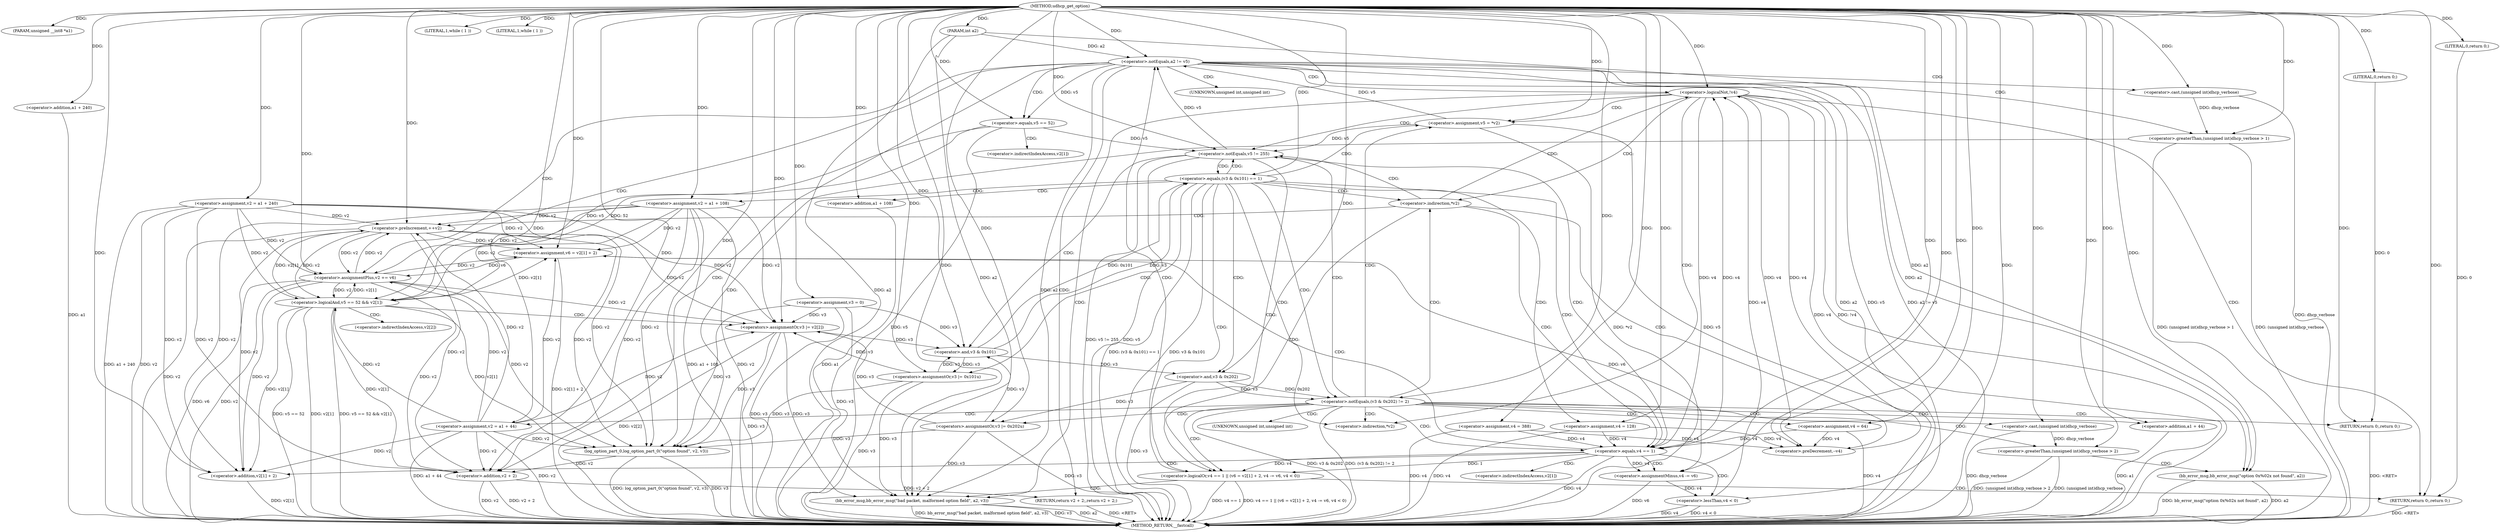 digraph udhcp_get_option {  
"1000106" [label = "(METHOD,udhcp_get_option)" ]
"1000267" [label = "(METHOD_RETURN,__fastcall)" ]
"1000107" [label = "(PARAM,unsigned __int8 *a1)" ]
"1000108" [label = "(PARAM,int a2)" ]
"1000115" [label = "(<operator>.assignment,v2 = a1 + 240)" ]
"1000117" [label = "(<operator>.addition,a1 + 240)" ]
"1000120" [label = "(<operator>.assignment,v3 = 0)" ]
"1000123" [label = "(<operator>.assignment,v4 = 388)" ]
"1000127" [label = "(LITERAL,1,while ( 1 ))" ]
"1000130" [label = "(LITERAL,1,while ( 1 ))" ]
"1000132" [label = "(<operator>.assignment,v5 = *v2)" ]
"1000140" [label = "(<operator>.preDecrement,--v4)" ]
"1000142" [label = "(<operator>.preIncrement,++v2)" ]
"1000146" [label = "(<operator>.logicalNot,!v4)" ]
"1000150" [label = "(<operator>.notEquals,v5 != 255)" ]
"1000155" [label = "(<operator>.equals,(v3 & 0x101) == 1)" ]
"1000156" [label = "(<operator>.and,v3 & 0x101)" ]
"1000161" [label = "(<operators>.assignmentOr,v3 |= 0x101u)" ]
"1000164" [label = "(<operator>.assignment,v2 = a1 + 108)" ]
"1000166" [label = "(<operator>.addition,a1 + 108)" ]
"1000169" [label = "(<operator>.assignment,v4 = 128)" ]
"1000175" [label = "(<operator>.notEquals,(v3 & 0x202) != 2)" ]
"1000176" [label = "(<operator>.and,v3 & 0x202)" ]
"1000182" [label = "(<operator>.greaterThan,(unsigned int)dhcp_verbose > 2)" ]
"1000183" [label = "(<operator>.cast,(unsigned int)dhcp_verbose)" ]
"1000187" [label = "(bb_error_msg,bb_error_msg(\"option 0x%02x not found\", a2))" ]
"1000190" [label = "(RETURN,return 0;,return 0;)" ]
"1000191" [label = "(LITERAL,0,return 0;)" ]
"1000192" [label = "(<operators>.assignmentOr,v3 |= 0x202u)" ]
"1000195" [label = "(<operator>.assignment,v2 = a1 + 44)" ]
"1000197" [label = "(<operator>.addition,a1 + 44)" ]
"1000200" [label = "(<operator>.assignment,v4 = 64)" ]
"1000204" [label = "(<operator>.logicalOr,v4 == 1 || (v6 = v2[1] + 2, v4 -= v6, v4 < 0))" ]
"1000205" [label = "(<operator>.equals,v4 == 1)" ]
"1000209" [label = "(<operator>.assignment,v6 = v2[1] + 2)" ]
"1000211" [label = "(<operator>.addition,v2[1] + 2)" ]
"1000217" [label = "(<operator>.assignmentMinus,v4 -= v6)" ]
"1000220" [label = "(<operator>.lessThan,v4 < 0)" ]
"1000225" [label = "(bb_error_msg,bb_error_msg(\"bad packet, malformed option field\", a2, v3))" ]
"1000229" [label = "(RETURN,return 0;,return 0;)" ]
"1000230" [label = "(LITERAL,0,return 0;)" ]
"1000232" [label = "(<operator>.notEquals,a2 != v5)" ]
"1000237" [label = "(<operator>.logicalAnd,v5 == 52 && v2[1])" ]
"1000238" [label = "(<operator>.equals,v5 == 52)" ]
"1000244" [label = "(<operators>.assignmentOr,v3 |= v2[2])" ]
"1000249" [label = "(<operator>.assignmentPlus,v2 += v6)" ]
"1000254" [label = "(<operator>.greaterThan,(unsigned int)dhcp_verbose > 1)" ]
"1000255" [label = "(<operator>.cast,(unsigned int)dhcp_verbose)" ]
"1000259" [label = "(log_option_part_0,log_option_part_0(\"option found\", v2, v3))" ]
"1000263" [label = "(RETURN,return v2 + 2;,return v2 + 2;)" ]
"1000264" [label = "(<operator>.addition,v2 + 2)" ]
"1000134" [label = "(<operator>.indirection,*v2)" ]
"1000137" [label = "(<operator>.indirection,*v2)" ]
"1000184" [label = "(UNKNOWN,unsigned int,unsigned int)" ]
"1000212" [label = "(<operator>.indirectIndexAccess,v2[1])" ]
"1000241" [label = "(<operator>.indirectIndexAccess,v2[1])" ]
"1000246" [label = "(<operator>.indirectIndexAccess,v2[2])" ]
"1000256" [label = "(UNKNOWN,unsigned int,unsigned int)" ]
  "1000263" -> "1000267"  [ label = "DDG: <RET>"] 
  "1000229" -> "1000267"  [ label = "DDG: <RET>"] 
  "1000197" -> "1000267"  [ label = "DDG: a1"] 
  "1000237" -> "1000267"  [ label = "DDG: v5 == 52"] 
  "1000249" -> "1000267"  [ label = "DDG: v6"] 
  "1000211" -> "1000267"  [ label = "DDG: v2[1]"] 
  "1000166" -> "1000267"  [ label = "DDG: a1"] 
  "1000142" -> "1000267"  [ label = "DDG: v2"] 
  "1000204" -> "1000267"  [ label = "DDG: v4 == 1"] 
  "1000115" -> "1000267"  [ label = "DDG: a1 + 240"] 
  "1000187" -> "1000267"  [ label = "DDG: a2"] 
  "1000238" -> "1000267"  [ label = "DDG: v5"] 
  "1000164" -> "1000267"  [ label = "DDG: a1 + 108"] 
  "1000259" -> "1000267"  [ label = "DDG: log_option_part_0(\"option found\", v2, v3)"] 
  "1000123" -> "1000267"  [ label = "DDG: v4"] 
  "1000232" -> "1000267"  [ label = "DDG: a2"] 
  "1000117" -> "1000267"  [ label = "DDG: a1"] 
  "1000264" -> "1000267"  [ label = "DDG: v2"] 
  "1000244" -> "1000267"  [ label = "DDG: v2[2]"] 
  "1000209" -> "1000267"  [ label = "DDG: v2[1] + 2"] 
  "1000220" -> "1000267"  [ label = "DDG: v4"] 
  "1000232" -> "1000267"  [ label = "DDG: v5"] 
  "1000120" -> "1000267"  [ label = "DDG: v3"] 
  "1000132" -> "1000267"  [ label = "DDG: *v2"] 
  "1000220" -> "1000267"  [ label = "DDG: v4 < 0"] 
  "1000225" -> "1000267"  [ label = "DDG: a2"] 
  "1000237" -> "1000267"  [ label = "DDG: v2[1]"] 
  "1000249" -> "1000267"  [ label = "DDG: v2"] 
  "1000182" -> "1000267"  [ label = "DDG: (unsigned int)dhcp_verbose"] 
  "1000132" -> "1000267"  [ label = "DDG: v5"] 
  "1000150" -> "1000267"  [ label = "DDG: v5 != 255"] 
  "1000182" -> "1000267"  [ label = "DDG: (unsigned int)dhcp_verbose > 2"] 
  "1000146" -> "1000267"  [ label = "DDG: v4"] 
  "1000204" -> "1000267"  [ label = "DDG: v4 == 1 || (v6 = v2[1] + 2, v4 -= v6, v4 < 0)"] 
  "1000155" -> "1000267"  [ label = "DDG: (v3 & 0x101) == 1"] 
  "1000115" -> "1000267"  [ label = "DDG: v2"] 
  "1000237" -> "1000267"  [ label = "DDG: v5 == 52 && v2[1]"] 
  "1000232" -> "1000267"  [ label = "DDG: a2 != v5"] 
  "1000254" -> "1000267"  [ label = "DDG: (unsigned int)dhcp_verbose"] 
  "1000183" -> "1000267"  [ label = "DDG: dhcp_verbose"] 
  "1000192" -> "1000267"  [ label = "DDG: v3"] 
  "1000225" -> "1000267"  [ label = "DDG: bb_error_msg(\"bad packet, malformed option field\", a2, v3)"] 
  "1000169" -> "1000267"  [ label = "DDG: v4"] 
  "1000255" -> "1000267"  [ label = "DDG: dhcp_verbose"] 
  "1000155" -> "1000267"  [ label = "DDG: v3 & 0x101"] 
  "1000200" -> "1000267"  [ label = "DDG: v4"] 
  "1000205" -> "1000267"  [ label = "DDG: v4"] 
  "1000187" -> "1000267"  [ label = "DDG: bb_error_msg(\"option 0x%02x not found\", a2)"] 
  "1000225" -> "1000267"  [ label = "DDG: v3"] 
  "1000176" -> "1000267"  [ label = "DDG: v3"] 
  "1000175" -> "1000267"  [ label = "DDG: v3 & 0x202"] 
  "1000195" -> "1000267"  [ label = "DDG: v2"] 
  "1000264" -> "1000267"  [ label = "DDG: v2 + 2"] 
  "1000254" -> "1000267"  [ label = "DDG: (unsigned int)dhcp_verbose > 1"] 
  "1000195" -> "1000267"  [ label = "DDG: a1 + 44"] 
  "1000175" -> "1000267"  [ label = "DDG: (v3 & 0x202) != 2"] 
  "1000259" -> "1000267"  [ label = "DDG: v3"] 
  "1000146" -> "1000267"  [ label = "DDG: !v4"] 
  "1000244" -> "1000267"  [ label = "DDG: v3"] 
  "1000108" -> "1000267"  [ label = "DDG: a2"] 
  "1000164" -> "1000267"  [ label = "DDG: v2"] 
  "1000217" -> "1000267"  [ label = "DDG: v6"] 
  "1000161" -> "1000267"  [ label = "DDG: v3"] 
  "1000150" -> "1000267"  [ label = "DDG: v5"] 
  "1000190" -> "1000267"  [ label = "DDG: <RET>"] 
  "1000106" -> "1000107"  [ label = "DDG: "] 
  "1000106" -> "1000108"  [ label = "DDG: "] 
  "1000106" -> "1000115"  [ label = "DDG: "] 
  "1000106" -> "1000117"  [ label = "DDG: "] 
  "1000106" -> "1000120"  [ label = "DDG: "] 
  "1000106" -> "1000123"  [ label = "DDG: "] 
  "1000106" -> "1000127"  [ label = "DDG: "] 
  "1000106" -> "1000130"  [ label = "DDG: "] 
  "1000106" -> "1000132"  [ label = "DDG: "] 
  "1000123" -> "1000140"  [ label = "DDG: v4"] 
  "1000146" -> "1000140"  [ label = "DDG: v4"] 
  "1000169" -> "1000140"  [ label = "DDG: v4"] 
  "1000200" -> "1000140"  [ label = "DDG: v4"] 
  "1000106" -> "1000140"  [ label = "DDG: "] 
  "1000115" -> "1000142"  [ label = "DDG: v2"] 
  "1000195" -> "1000142"  [ label = "DDG: v2"] 
  "1000164" -> "1000142"  [ label = "DDG: v2"] 
  "1000237" -> "1000142"  [ label = "DDG: v2[1]"] 
  "1000249" -> "1000142"  [ label = "DDG: v2"] 
  "1000106" -> "1000142"  [ label = "DDG: "] 
  "1000220" -> "1000146"  [ label = "DDG: v4"] 
  "1000140" -> "1000146"  [ label = "DDG: v4"] 
  "1000205" -> "1000146"  [ label = "DDG: v4"] 
  "1000106" -> "1000146"  [ label = "DDG: "] 
  "1000238" -> "1000150"  [ label = "DDG: v5"] 
  "1000132" -> "1000150"  [ label = "DDG: v5"] 
  "1000106" -> "1000150"  [ label = "DDG: "] 
  "1000156" -> "1000155"  [ label = "DDG: v3"] 
  "1000156" -> "1000155"  [ label = "DDG: 0x101"] 
  "1000120" -> "1000156"  [ label = "DDG: v3"] 
  "1000192" -> "1000156"  [ label = "DDG: v3"] 
  "1000244" -> "1000156"  [ label = "DDG: v3"] 
  "1000161" -> "1000156"  [ label = "DDG: v3"] 
  "1000106" -> "1000156"  [ label = "DDG: "] 
  "1000106" -> "1000155"  [ label = "DDG: "] 
  "1000106" -> "1000161"  [ label = "DDG: "] 
  "1000156" -> "1000161"  [ label = "DDG: v3"] 
  "1000106" -> "1000164"  [ label = "DDG: "] 
  "1000106" -> "1000166"  [ label = "DDG: "] 
  "1000106" -> "1000169"  [ label = "DDG: "] 
  "1000176" -> "1000175"  [ label = "DDG: v3"] 
  "1000176" -> "1000175"  [ label = "DDG: 0x202"] 
  "1000156" -> "1000176"  [ label = "DDG: v3"] 
  "1000106" -> "1000176"  [ label = "DDG: "] 
  "1000106" -> "1000175"  [ label = "DDG: "] 
  "1000183" -> "1000182"  [ label = "DDG: dhcp_verbose"] 
  "1000106" -> "1000183"  [ label = "DDG: "] 
  "1000106" -> "1000182"  [ label = "DDG: "] 
  "1000106" -> "1000187"  [ label = "DDG: "] 
  "1000232" -> "1000187"  [ label = "DDG: a2"] 
  "1000108" -> "1000187"  [ label = "DDG: a2"] 
  "1000191" -> "1000190"  [ label = "DDG: 0"] 
  "1000106" -> "1000190"  [ label = "DDG: "] 
  "1000106" -> "1000191"  [ label = "DDG: "] 
  "1000106" -> "1000192"  [ label = "DDG: "] 
  "1000176" -> "1000192"  [ label = "DDG: v3"] 
  "1000106" -> "1000195"  [ label = "DDG: "] 
  "1000106" -> "1000197"  [ label = "DDG: "] 
  "1000106" -> "1000200"  [ label = "DDG: "] 
  "1000205" -> "1000204"  [ label = "DDG: v4"] 
  "1000205" -> "1000204"  [ label = "DDG: 1"] 
  "1000123" -> "1000205"  [ label = "DDG: v4"] 
  "1000146" -> "1000205"  [ label = "DDG: v4"] 
  "1000169" -> "1000205"  [ label = "DDG: v4"] 
  "1000200" -> "1000205"  [ label = "DDG: v4"] 
  "1000106" -> "1000205"  [ label = "DDG: "] 
  "1000142" -> "1000209"  [ label = "DDG: v2"] 
  "1000115" -> "1000209"  [ label = "DDG: v2"] 
  "1000195" -> "1000209"  [ label = "DDG: v2"] 
  "1000164" -> "1000209"  [ label = "DDG: v2"] 
  "1000237" -> "1000209"  [ label = "DDG: v2[1]"] 
  "1000249" -> "1000209"  [ label = "DDG: v2"] 
  "1000106" -> "1000209"  [ label = "DDG: "] 
  "1000142" -> "1000211"  [ label = "DDG: v2"] 
  "1000115" -> "1000211"  [ label = "DDG: v2"] 
  "1000195" -> "1000211"  [ label = "DDG: v2"] 
  "1000164" -> "1000211"  [ label = "DDG: v2"] 
  "1000237" -> "1000211"  [ label = "DDG: v2[1]"] 
  "1000249" -> "1000211"  [ label = "DDG: v2"] 
  "1000106" -> "1000211"  [ label = "DDG: "] 
  "1000209" -> "1000217"  [ label = "DDG: v6"] 
  "1000106" -> "1000217"  [ label = "DDG: "] 
  "1000205" -> "1000217"  [ label = "DDG: v4"] 
  "1000217" -> "1000220"  [ label = "DDG: v4"] 
  "1000106" -> "1000220"  [ label = "DDG: "] 
  "1000106" -> "1000225"  [ label = "DDG: "] 
  "1000232" -> "1000225"  [ label = "DDG: a2"] 
  "1000108" -> "1000225"  [ label = "DDG: a2"] 
  "1000120" -> "1000225"  [ label = "DDG: v3"] 
  "1000192" -> "1000225"  [ label = "DDG: v3"] 
  "1000244" -> "1000225"  [ label = "DDG: v3"] 
  "1000161" -> "1000225"  [ label = "DDG: v3"] 
  "1000230" -> "1000229"  [ label = "DDG: 0"] 
  "1000106" -> "1000229"  [ label = "DDG: "] 
  "1000106" -> "1000230"  [ label = "DDG: "] 
  "1000108" -> "1000232"  [ label = "DDG: a2"] 
  "1000106" -> "1000232"  [ label = "DDG: "] 
  "1000132" -> "1000232"  [ label = "DDG: v5"] 
  "1000150" -> "1000232"  [ label = "DDG: v5"] 
  "1000238" -> "1000237"  [ label = "DDG: v5"] 
  "1000238" -> "1000237"  [ label = "DDG: 52"] 
  "1000232" -> "1000238"  [ label = "DDG: v5"] 
  "1000106" -> "1000238"  [ label = "DDG: "] 
  "1000142" -> "1000237"  [ label = "DDG: v2"] 
  "1000115" -> "1000237"  [ label = "DDG: v2"] 
  "1000195" -> "1000237"  [ label = "DDG: v2"] 
  "1000164" -> "1000237"  [ label = "DDG: v2"] 
  "1000249" -> "1000237"  [ label = "DDG: v2"] 
  "1000142" -> "1000244"  [ label = "DDG: v2"] 
  "1000249" -> "1000244"  [ label = "DDG: v2"] 
  "1000115" -> "1000244"  [ label = "DDG: v2"] 
  "1000195" -> "1000244"  [ label = "DDG: v2"] 
  "1000164" -> "1000244"  [ label = "DDG: v2"] 
  "1000120" -> "1000244"  [ label = "DDG: v3"] 
  "1000192" -> "1000244"  [ label = "DDG: v3"] 
  "1000161" -> "1000244"  [ label = "DDG: v3"] 
  "1000106" -> "1000244"  [ label = "DDG: "] 
  "1000106" -> "1000249"  [ label = "DDG: "] 
  "1000209" -> "1000249"  [ label = "DDG: v6"] 
  "1000142" -> "1000249"  [ label = "DDG: v2"] 
  "1000115" -> "1000249"  [ label = "DDG: v2"] 
  "1000195" -> "1000249"  [ label = "DDG: v2"] 
  "1000164" -> "1000249"  [ label = "DDG: v2"] 
  "1000237" -> "1000249"  [ label = "DDG: v2[1]"] 
  "1000255" -> "1000254"  [ label = "DDG: dhcp_verbose"] 
  "1000106" -> "1000255"  [ label = "DDG: "] 
  "1000106" -> "1000254"  [ label = "DDG: "] 
  "1000106" -> "1000259"  [ label = "DDG: "] 
  "1000142" -> "1000259"  [ label = "DDG: v2"] 
  "1000115" -> "1000259"  [ label = "DDG: v2"] 
  "1000195" -> "1000259"  [ label = "DDG: v2"] 
  "1000164" -> "1000259"  [ label = "DDG: v2"] 
  "1000237" -> "1000259"  [ label = "DDG: v2[1]"] 
  "1000249" -> "1000259"  [ label = "DDG: v2"] 
  "1000120" -> "1000259"  [ label = "DDG: v3"] 
  "1000192" -> "1000259"  [ label = "DDG: v3"] 
  "1000244" -> "1000259"  [ label = "DDG: v3"] 
  "1000161" -> "1000259"  [ label = "DDG: v3"] 
  "1000264" -> "1000263"  [ label = "DDG: v2 + 2"] 
  "1000142" -> "1000264"  [ label = "DDG: v2"] 
  "1000115" -> "1000264"  [ label = "DDG: v2"] 
  "1000259" -> "1000264"  [ label = "DDG: v2"] 
  "1000195" -> "1000264"  [ label = "DDG: v2"] 
  "1000164" -> "1000264"  [ label = "DDG: v2"] 
  "1000237" -> "1000264"  [ label = "DDG: v2[1]"] 
  "1000249" -> "1000264"  [ label = "DDG: v2"] 
  "1000106" -> "1000264"  [ label = "DDG: "] 
  "1000137" -> "1000142"  [ label = "CDG: "] 
  "1000137" -> "1000140"  [ label = "CDG: "] 
  "1000137" -> "1000146"  [ label = "CDG: "] 
  "1000137" -> "1000205"  [ label = "CDG: "] 
  "1000137" -> "1000204"  [ label = "CDG: "] 
  "1000137" -> "1000150"  [ label = "CDG: "] 
  "1000146" -> "1000229"  [ label = "CDG: "] 
  "1000146" -> "1000225"  [ label = "CDG: "] 
  "1000146" -> "1000137"  [ label = "CDG: "] 
  "1000146" -> "1000134"  [ label = "CDG: "] 
  "1000146" -> "1000132"  [ label = "CDG: "] 
  "1000146" -> "1000150"  [ label = "CDG: "] 
  "1000150" -> "1000205"  [ label = "CDG: "] 
  "1000150" -> "1000204"  [ label = "CDG: "] 
  "1000150" -> "1000156"  [ label = "CDG: "] 
  "1000150" -> "1000155"  [ label = "CDG: "] 
  "1000155" -> "1000176"  [ label = "CDG: "] 
  "1000155" -> "1000175"  [ label = "CDG: "] 
  "1000155" -> "1000169"  [ label = "CDG: "] 
  "1000155" -> "1000166"  [ label = "CDG: "] 
  "1000155" -> "1000164"  [ label = "CDG: "] 
  "1000155" -> "1000161"  [ label = "CDG: "] 
  "1000155" -> "1000205"  [ label = "CDG: "] 
  "1000155" -> "1000204"  [ label = "CDG: "] 
  "1000155" -> "1000137"  [ label = "CDG: "] 
  "1000155" -> "1000134"  [ label = "CDG: "] 
  "1000155" -> "1000132"  [ label = "CDG: "] 
  "1000155" -> "1000150"  [ label = "CDG: "] 
  "1000175" -> "1000192"  [ label = "CDG: "] 
  "1000175" -> "1000190"  [ label = "CDG: "] 
  "1000175" -> "1000184"  [ label = "CDG: "] 
  "1000175" -> "1000183"  [ label = "CDG: "] 
  "1000175" -> "1000182"  [ label = "CDG: "] 
  "1000175" -> "1000200"  [ label = "CDG: "] 
  "1000175" -> "1000197"  [ label = "CDG: "] 
  "1000175" -> "1000195"  [ label = "CDG: "] 
  "1000175" -> "1000205"  [ label = "CDG: "] 
  "1000175" -> "1000204"  [ label = "CDG: "] 
  "1000175" -> "1000137"  [ label = "CDG: "] 
  "1000175" -> "1000134"  [ label = "CDG: "] 
  "1000175" -> "1000132"  [ label = "CDG: "] 
  "1000175" -> "1000150"  [ label = "CDG: "] 
  "1000182" -> "1000187"  [ label = "CDG: "] 
  "1000204" -> "1000232"  [ label = "CDG: "] 
  "1000204" -> "1000229"  [ label = "CDG: "] 
  "1000204" -> "1000225"  [ label = "CDG: "] 
  "1000205" -> "1000220"  [ label = "CDG: "] 
  "1000205" -> "1000217"  [ label = "CDG: "] 
  "1000205" -> "1000212"  [ label = "CDG: "] 
  "1000205" -> "1000211"  [ label = "CDG: "] 
  "1000205" -> "1000209"  [ label = "CDG: "] 
  "1000232" -> "1000238"  [ label = "CDG: "] 
  "1000232" -> "1000237"  [ label = "CDG: "] 
  "1000232" -> "1000256"  [ label = "CDG: "] 
  "1000232" -> "1000255"  [ label = "CDG: "] 
  "1000232" -> "1000254"  [ label = "CDG: "] 
  "1000232" -> "1000249"  [ label = "CDG: "] 
  "1000232" -> "1000264"  [ label = "CDG: "] 
  "1000232" -> "1000263"  [ label = "CDG: "] 
  "1000232" -> "1000146"  [ label = "CDG: "] 
  "1000237" -> "1000246"  [ label = "CDG: "] 
  "1000237" -> "1000244"  [ label = "CDG: "] 
  "1000238" -> "1000241"  [ label = "CDG: "] 
  "1000254" -> "1000259"  [ label = "CDG: "] 
}
